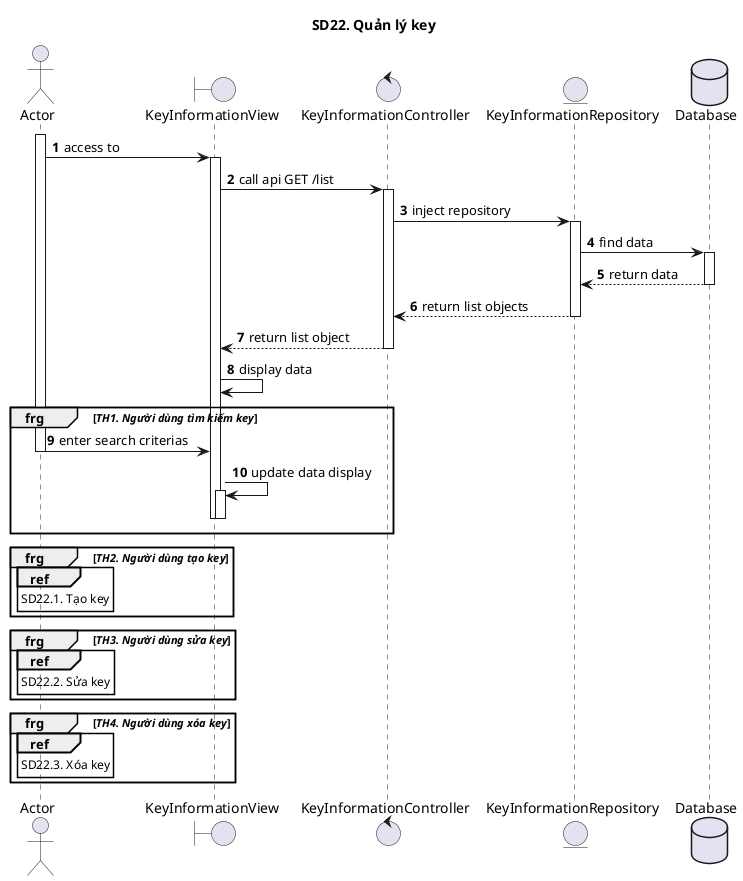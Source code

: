 @startuml SQ
autonumber
title SD22. Quản lý key
actor "Actor" as actor
boundary "KeyInformationView" as view
control "KeyInformationController" as controller
entity "KeyInformationRepository" as model
database "Database" as database
activate actor
actor -> view : access to
activate view
view -> controller : call api GET /list
activate controller
controller -> model : inject repository
activate model
model -> database : find data
activate database
database --> model : return data
deactivate database
model --> controller: return list objects
deactivate model
controller --> view : return list object
deactivate controller
view -> view: display data
group frg [//TH1. Người dùng tìm kiếm key//]
actor -> view : enter search criterias
deactivate actor
view -> view: update data display
activate view
deactivate view
deactivate view
end
group frg [//TH2. Người dùng tạo key//]
ref over actor
SD22.1. Tạo key
end ref
end
group frg [//TH3. Người dùng sửa key//]
ref over actor
SD22.2. Sửa key
end ref
end
group frg [//TH4. Người dùng xóa key//]
ref over actor
SD22.3. Xóa key
end ref
end
@enduml